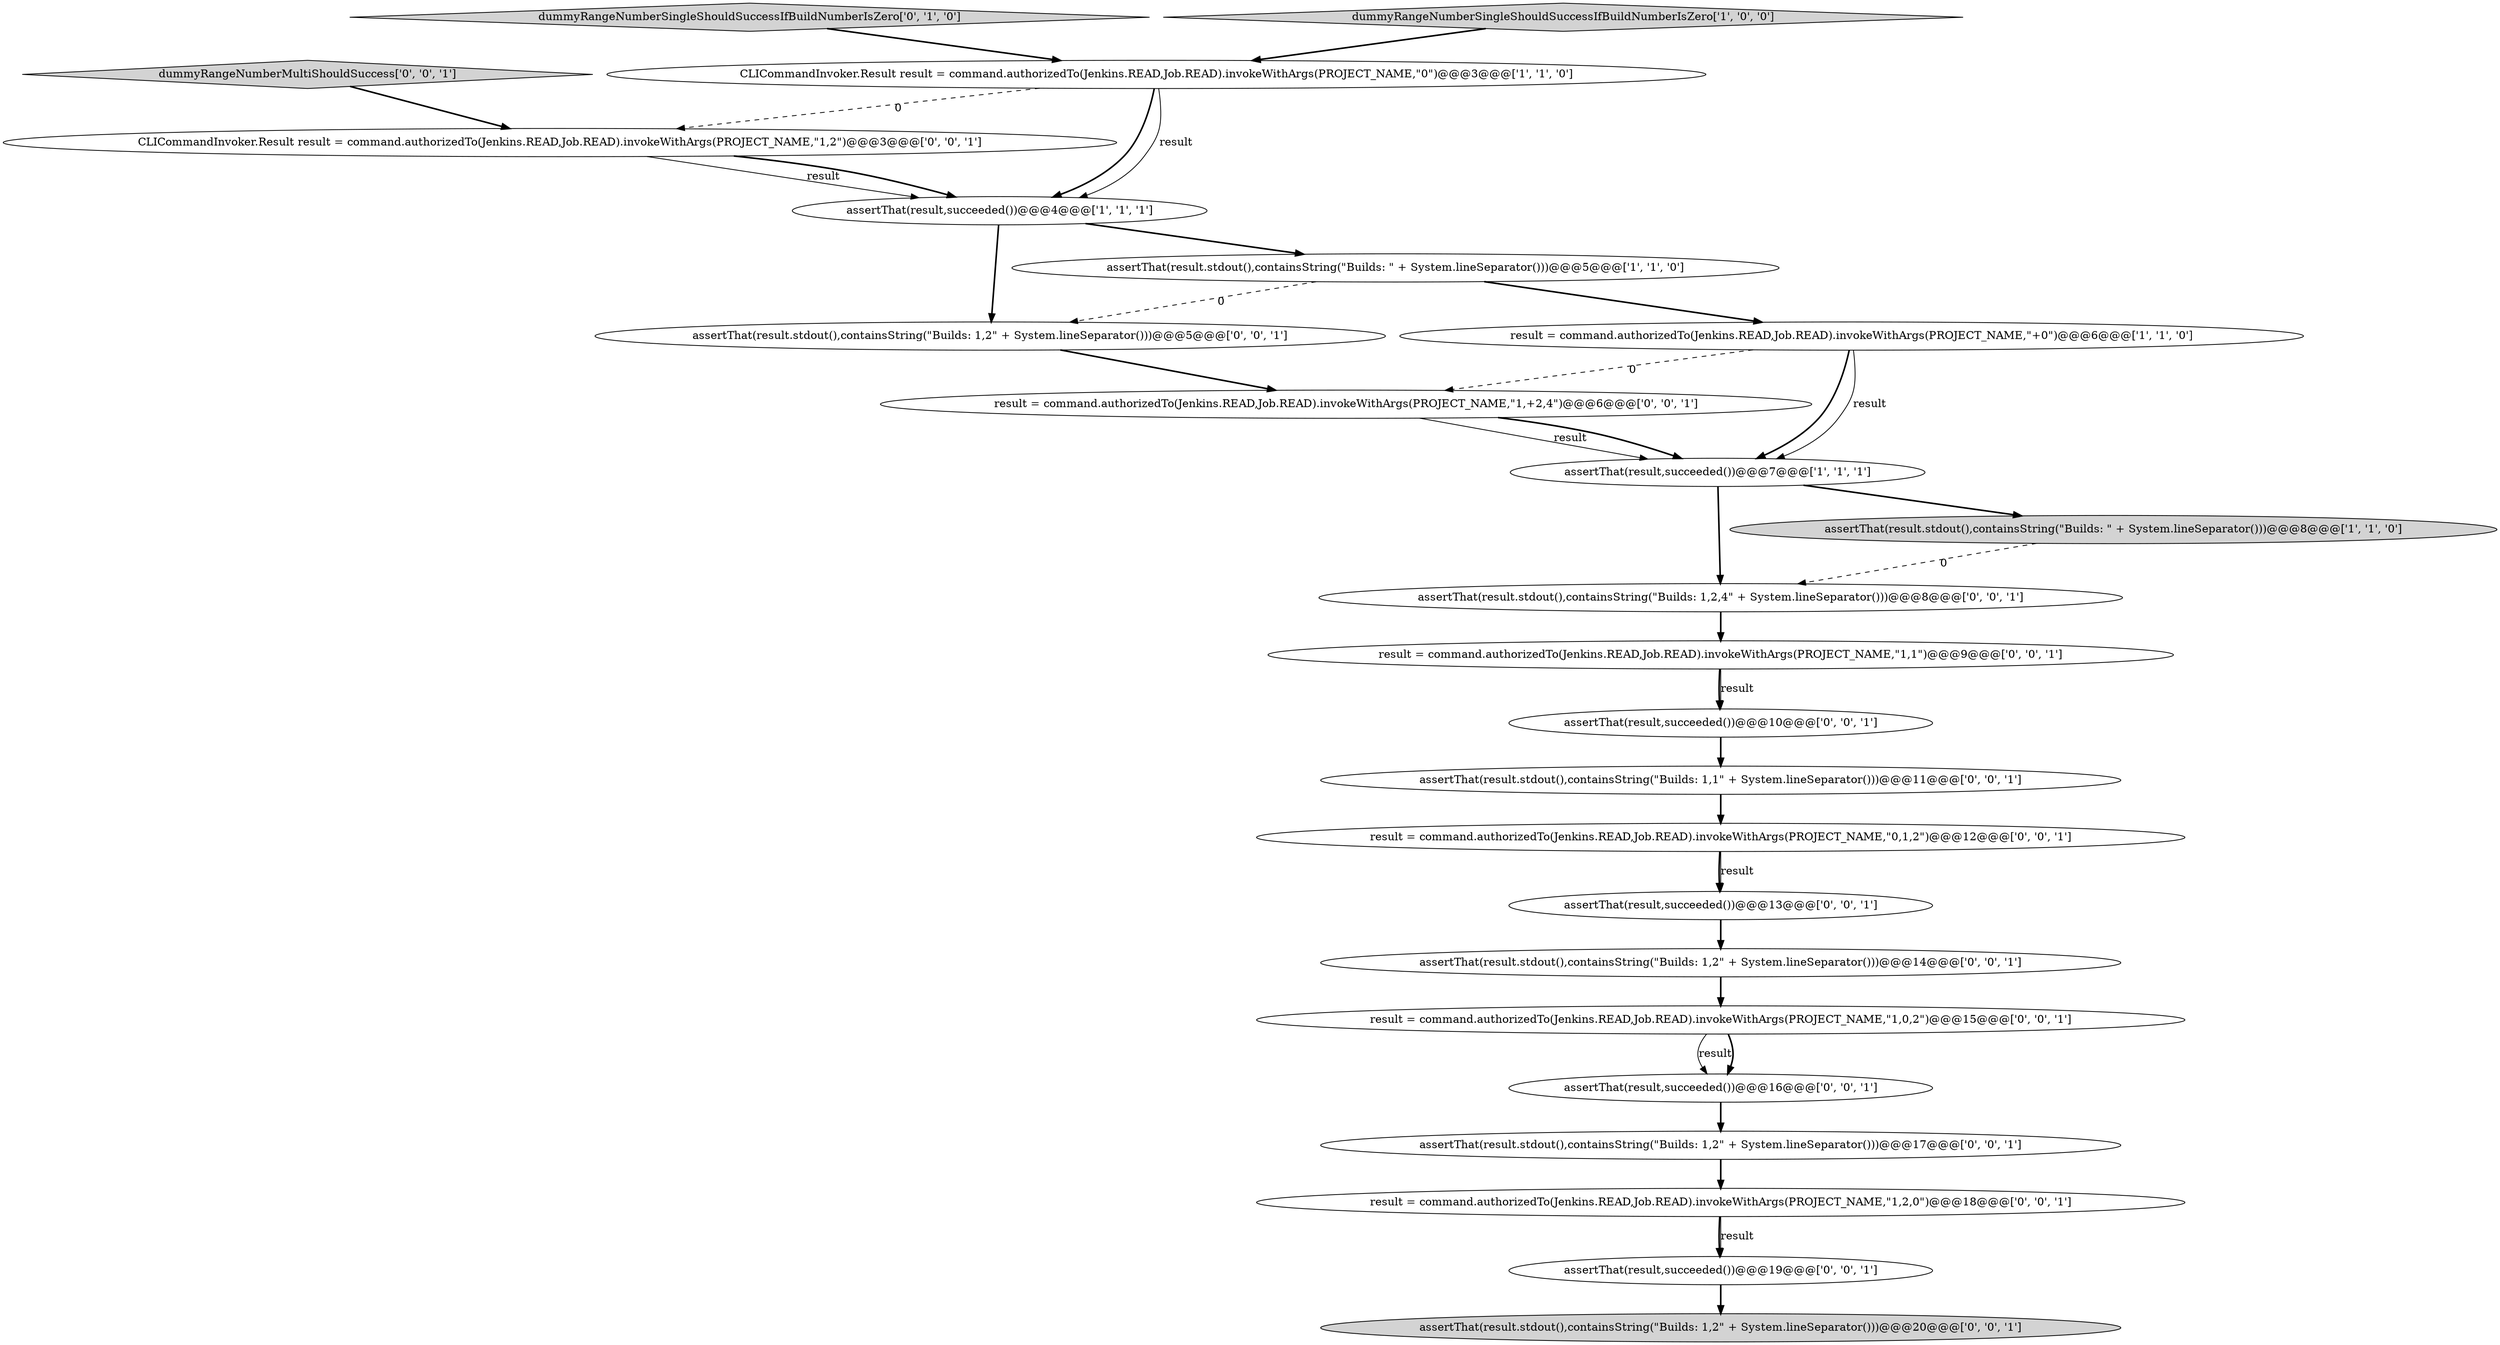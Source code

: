 digraph {
22 [style = filled, label = "assertThat(result.stdout(),containsString(\"Builds: 1,2\" + System.lineSeparator()))@@@14@@@['0', '0', '1']", fillcolor = white, shape = ellipse image = "AAA0AAABBB3BBB"];
17 [style = filled, label = "assertThat(result.stdout(),containsString(\"Builds: 1,2,4\" + System.lineSeparator()))@@@8@@@['0', '0', '1']", fillcolor = white, shape = ellipse image = "AAA0AAABBB3BBB"];
11 [style = filled, label = "assertThat(result,succeeded())@@@10@@@['0', '0', '1']", fillcolor = white, shape = ellipse image = "AAA0AAABBB3BBB"];
14 [style = filled, label = "assertThat(result,succeeded())@@@13@@@['0', '0', '1']", fillcolor = white, shape = ellipse image = "AAA0AAABBB3BBB"];
8 [style = filled, label = "assertThat(result.stdout(),containsString(\"Builds: 1,2\" + System.lineSeparator()))@@@5@@@['0', '0', '1']", fillcolor = white, shape = ellipse image = "AAA0AAABBB3BBB"];
0 [style = filled, label = "assertThat(result,succeeded())@@@7@@@['1', '1', '1']", fillcolor = white, shape = ellipse image = "AAA0AAABBB1BBB"];
9 [style = filled, label = "result = command.authorizedTo(Jenkins.READ,Job.READ).invokeWithArgs(PROJECT_NAME,\"1,1\")@@@9@@@['0', '0', '1']", fillcolor = white, shape = ellipse image = "AAA0AAABBB3BBB"];
23 [style = filled, label = "assertThat(result,succeeded())@@@19@@@['0', '0', '1']", fillcolor = white, shape = ellipse image = "AAA0AAABBB3BBB"];
16 [style = filled, label = "assertThat(result.stdout(),containsString(\"Builds: 1,2\" + System.lineSeparator()))@@@20@@@['0', '0', '1']", fillcolor = lightgray, shape = ellipse image = "AAA0AAABBB3BBB"];
2 [style = filled, label = "assertThat(result.stdout(),containsString(\"Builds: \" + System.lineSeparator()))@@@8@@@['1', '1', '0']", fillcolor = lightgray, shape = ellipse image = "AAA0AAABBB1BBB"];
1 [style = filled, label = "CLICommandInvoker.Result result = command.authorizedTo(Jenkins.READ,Job.READ).invokeWithArgs(PROJECT_NAME,\"0\")@@@3@@@['1', '1', '0']", fillcolor = white, shape = ellipse image = "AAA0AAABBB1BBB"];
19 [style = filled, label = "assertThat(result.stdout(),containsString(\"Builds: 1,2\" + System.lineSeparator()))@@@17@@@['0', '0', '1']", fillcolor = white, shape = ellipse image = "AAA0AAABBB3BBB"];
5 [style = filled, label = "assertThat(result.stdout(),containsString(\"Builds: \" + System.lineSeparator()))@@@5@@@['1', '1', '0']", fillcolor = white, shape = ellipse image = "AAA0AAABBB1BBB"];
15 [style = filled, label = "result = command.authorizedTo(Jenkins.READ,Job.READ).invokeWithArgs(PROJECT_NAME,\"1,2,0\")@@@18@@@['0', '0', '1']", fillcolor = white, shape = ellipse image = "AAA0AAABBB3BBB"];
7 [style = filled, label = "dummyRangeNumberSingleShouldSuccessIfBuildNumberIsZero['0', '1', '0']", fillcolor = lightgray, shape = diamond image = "AAA0AAABBB2BBB"];
6 [style = filled, label = "dummyRangeNumberSingleShouldSuccessIfBuildNumberIsZero['1', '0', '0']", fillcolor = lightgray, shape = diamond image = "AAA0AAABBB1BBB"];
4 [style = filled, label = "assertThat(result,succeeded())@@@4@@@['1', '1', '1']", fillcolor = white, shape = ellipse image = "AAA0AAABBB1BBB"];
24 [style = filled, label = "assertThat(result,succeeded())@@@16@@@['0', '0', '1']", fillcolor = white, shape = ellipse image = "AAA0AAABBB3BBB"];
3 [style = filled, label = "result = command.authorizedTo(Jenkins.READ,Job.READ).invokeWithArgs(PROJECT_NAME,\"+0\")@@@6@@@['1', '1', '0']", fillcolor = white, shape = ellipse image = "AAA0AAABBB1BBB"];
13 [style = filled, label = "dummyRangeNumberMultiShouldSuccess['0', '0', '1']", fillcolor = lightgray, shape = diamond image = "AAA0AAABBB3BBB"];
21 [style = filled, label = "result = command.authorizedTo(Jenkins.READ,Job.READ).invokeWithArgs(PROJECT_NAME,\"1,0,2\")@@@15@@@['0', '0', '1']", fillcolor = white, shape = ellipse image = "AAA0AAABBB3BBB"];
12 [style = filled, label = "assertThat(result.stdout(),containsString(\"Builds: 1,1\" + System.lineSeparator()))@@@11@@@['0', '0', '1']", fillcolor = white, shape = ellipse image = "AAA0AAABBB3BBB"];
10 [style = filled, label = "result = command.authorizedTo(Jenkins.READ,Job.READ).invokeWithArgs(PROJECT_NAME,\"0,1,2\")@@@12@@@['0', '0', '1']", fillcolor = white, shape = ellipse image = "AAA0AAABBB3BBB"];
18 [style = filled, label = "result = command.authorizedTo(Jenkins.READ,Job.READ).invokeWithArgs(PROJECT_NAME,\"1,+2,4\")@@@6@@@['0', '0', '1']", fillcolor = white, shape = ellipse image = "AAA0AAABBB3BBB"];
20 [style = filled, label = "CLICommandInvoker.Result result = command.authorizedTo(Jenkins.READ,Job.READ).invokeWithArgs(PROJECT_NAME,\"1,2\")@@@3@@@['0', '0', '1']", fillcolor = white, shape = ellipse image = "AAA0AAABBB3BBB"];
5->3 [style = bold, label=""];
21->24 [style = solid, label="result"];
15->23 [style = bold, label=""];
1->4 [style = bold, label=""];
23->16 [style = bold, label=""];
7->1 [style = bold, label=""];
24->19 [style = bold, label=""];
9->11 [style = bold, label=""];
10->14 [style = bold, label=""];
8->18 [style = bold, label=""];
0->17 [style = bold, label=""];
3->18 [style = dashed, label="0"];
17->9 [style = bold, label=""];
0->2 [style = bold, label=""];
14->22 [style = bold, label=""];
22->21 [style = bold, label=""];
11->12 [style = bold, label=""];
21->24 [style = bold, label=""];
1->4 [style = solid, label="result"];
20->4 [style = solid, label="result"];
2->17 [style = dashed, label="0"];
3->0 [style = bold, label=""];
20->4 [style = bold, label=""];
18->0 [style = solid, label="result"];
1->20 [style = dashed, label="0"];
6->1 [style = bold, label=""];
9->11 [style = solid, label="result"];
12->10 [style = bold, label=""];
3->0 [style = solid, label="result"];
10->14 [style = solid, label="result"];
15->23 [style = solid, label="result"];
5->8 [style = dashed, label="0"];
4->8 [style = bold, label=""];
19->15 [style = bold, label=""];
4->5 [style = bold, label=""];
18->0 [style = bold, label=""];
13->20 [style = bold, label=""];
}
